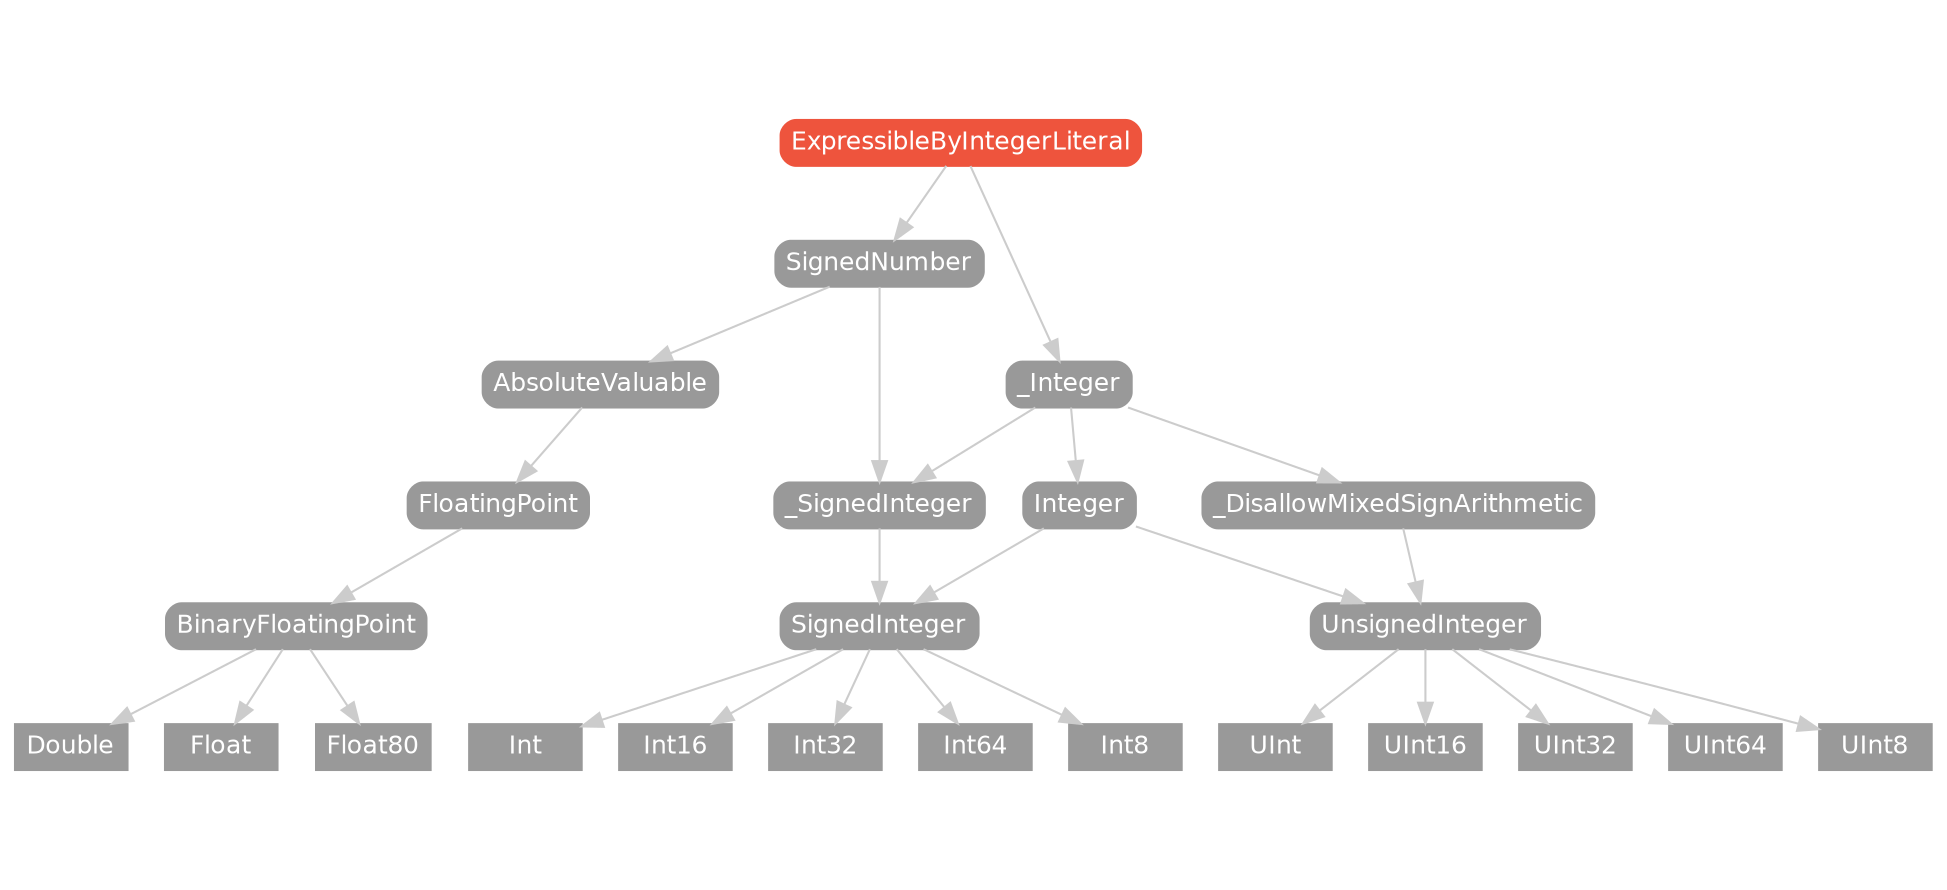 strict digraph "ExpressibleByIntegerLiteral - Type Hierarchy - SwiftDoc.org" {
    pad="0.1,0.8"
    node [shape=box, style="filled,rounded", color="#999999", fillcolor="#999999", fontcolor=white, fontname=Helvetica, fontnames="Helvetica,sansserif", fontsize=12, margin="0.07,0.05", height="0.3"]
    edge [color="#cccccc"]
    "AbsoluteValuable" [URL="/protocol/AbsoluteValuable/hierarchy/"]
    "BinaryFloatingPoint" [URL="/protocol/BinaryFloatingPoint/hierarchy/"]
    "Double" [URL="/type/Double/hierarchy/", style=filled]
    "ExpressibleByIntegerLiteral" [URL="/protocol/ExpressibleByIntegerLiteral/", style="filled,rounded", fillcolor="#ee543d", color="#ee543d"]
    "Float" [URL="/type/Float/hierarchy/", style=filled]
    "Float80" [URL="/type/Float80/hierarchy/", style=filled]
    "FloatingPoint" [URL="/protocol/FloatingPoint/hierarchy/"]
    "Int" [URL="/type/Int/hierarchy/", style=filled]
    "Int16" [URL="/type/Int16/hierarchy/", style=filled]
    "Int32" [URL="/type/Int32/hierarchy/", style=filled]
    "Int64" [URL="/type/Int64/hierarchy/", style=filled]
    "Int8" [URL="/type/Int8/hierarchy/", style=filled]
    "Integer" [URL="/protocol/Integer/hierarchy/"]
    "SignedInteger" [URL="/protocol/SignedInteger/hierarchy/"]
    "SignedNumber" [URL="/protocol/SignedNumber/hierarchy/"]
    "UInt" [URL="/type/UInt/hierarchy/", style=filled]
    "UInt16" [URL="/type/UInt16/hierarchy/", style=filled]
    "UInt32" [URL="/type/UInt32/hierarchy/", style=filled]
    "UInt64" [URL="/type/UInt64/hierarchy/", style=filled]
    "UInt8" [URL="/type/UInt8/hierarchy/", style=filled]
    "UnsignedInteger" [URL="/protocol/UnsignedInteger/hierarchy/"]
    "_DisallowMixedSignArithmetic" [URL="/protocol/_DisallowMixedSignArithmetic/hierarchy/"]
    "_Integer" [URL="/protocol/_Integer/hierarchy/"]
    "_SignedInteger" [URL="/protocol/_SignedInteger/hierarchy/"]    "ExpressibleByIntegerLiteral" -> "SignedNumber"
    "ExpressibleByIntegerLiteral" -> "_Integer"
    "SignedNumber" -> "AbsoluteValuable"
    "SignedNumber" -> "_SignedInteger"
    "AbsoluteValuable" -> "FloatingPoint"
    "FloatingPoint" -> "BinaryFloatingPoint"
    "BinaryFloatingPoint" -> "Double"
    "BinaryFloatingPoint" -> "Float"
    "BinaryFloatingPoint" -> "Float80"
    "_SignedInteger" -> "SignedInteger"
    "SignedInteger" -> "Int"
    "SignedInteger" -> "Int16"
    "SignedInteger" -> "Int32"
    "SignedInteger" -> "Int64"
    "SignedInteger" -> "Int8"
    "_Integer" -> "Integer"
    "_Integer" -> "_DisallowMixedSignArithmetic"
    "_Integer" -> "_SignedInteger"
    "Integer" -> "SignedInteger"
    "Integer" -> "UnsignedInteger"
    "SignedInteger" -> "Int"
    "SignedInteger" -> "Int16"
    "SignedInteger" -> "Int32"
    "SignedInteger" -> "Int64"
    "SignedInteger" -> "Int8"
    "UnsignedInteger" -> "UInt"
    "UnsignedInteger" -> "UInt16"
    "UnsignedInteger" -> "UInt32"
    "UnsignedInteger" -> "UInt64"
    "UnsignedInteger" -> "UInt8"
    "_DisallowMixedSignArithmetic" -> "UnsignedInteger"
    "UnsignedInteger" -> "UInt"
    "UnsignedInteger" -> "UInt16"
    "UnsignedInteger" -> "UInt32"
    "UnsignedInteger" -> "UInt64"
    "UnsignedInteger" -> "UInt8"
    "_SignedInteger" -> "SignedInteger"
    "SignedInteger" -> "Int"
    "SignedInteger" -> "Int16"
    "SignedInteger" -> "Int32"
    "SignedInteger" -> "Int64"
    "SignedInteger" -> "Int8"
    subgraph Types {
        rank = max; "Double"; "Float"; "Float80"; "Int"; "Int16"; "Int32"; "Int64"; "Int8"; "UInt"; "UInt16"; "UInt32"; "UInt64"; "UInt8";
    }
}